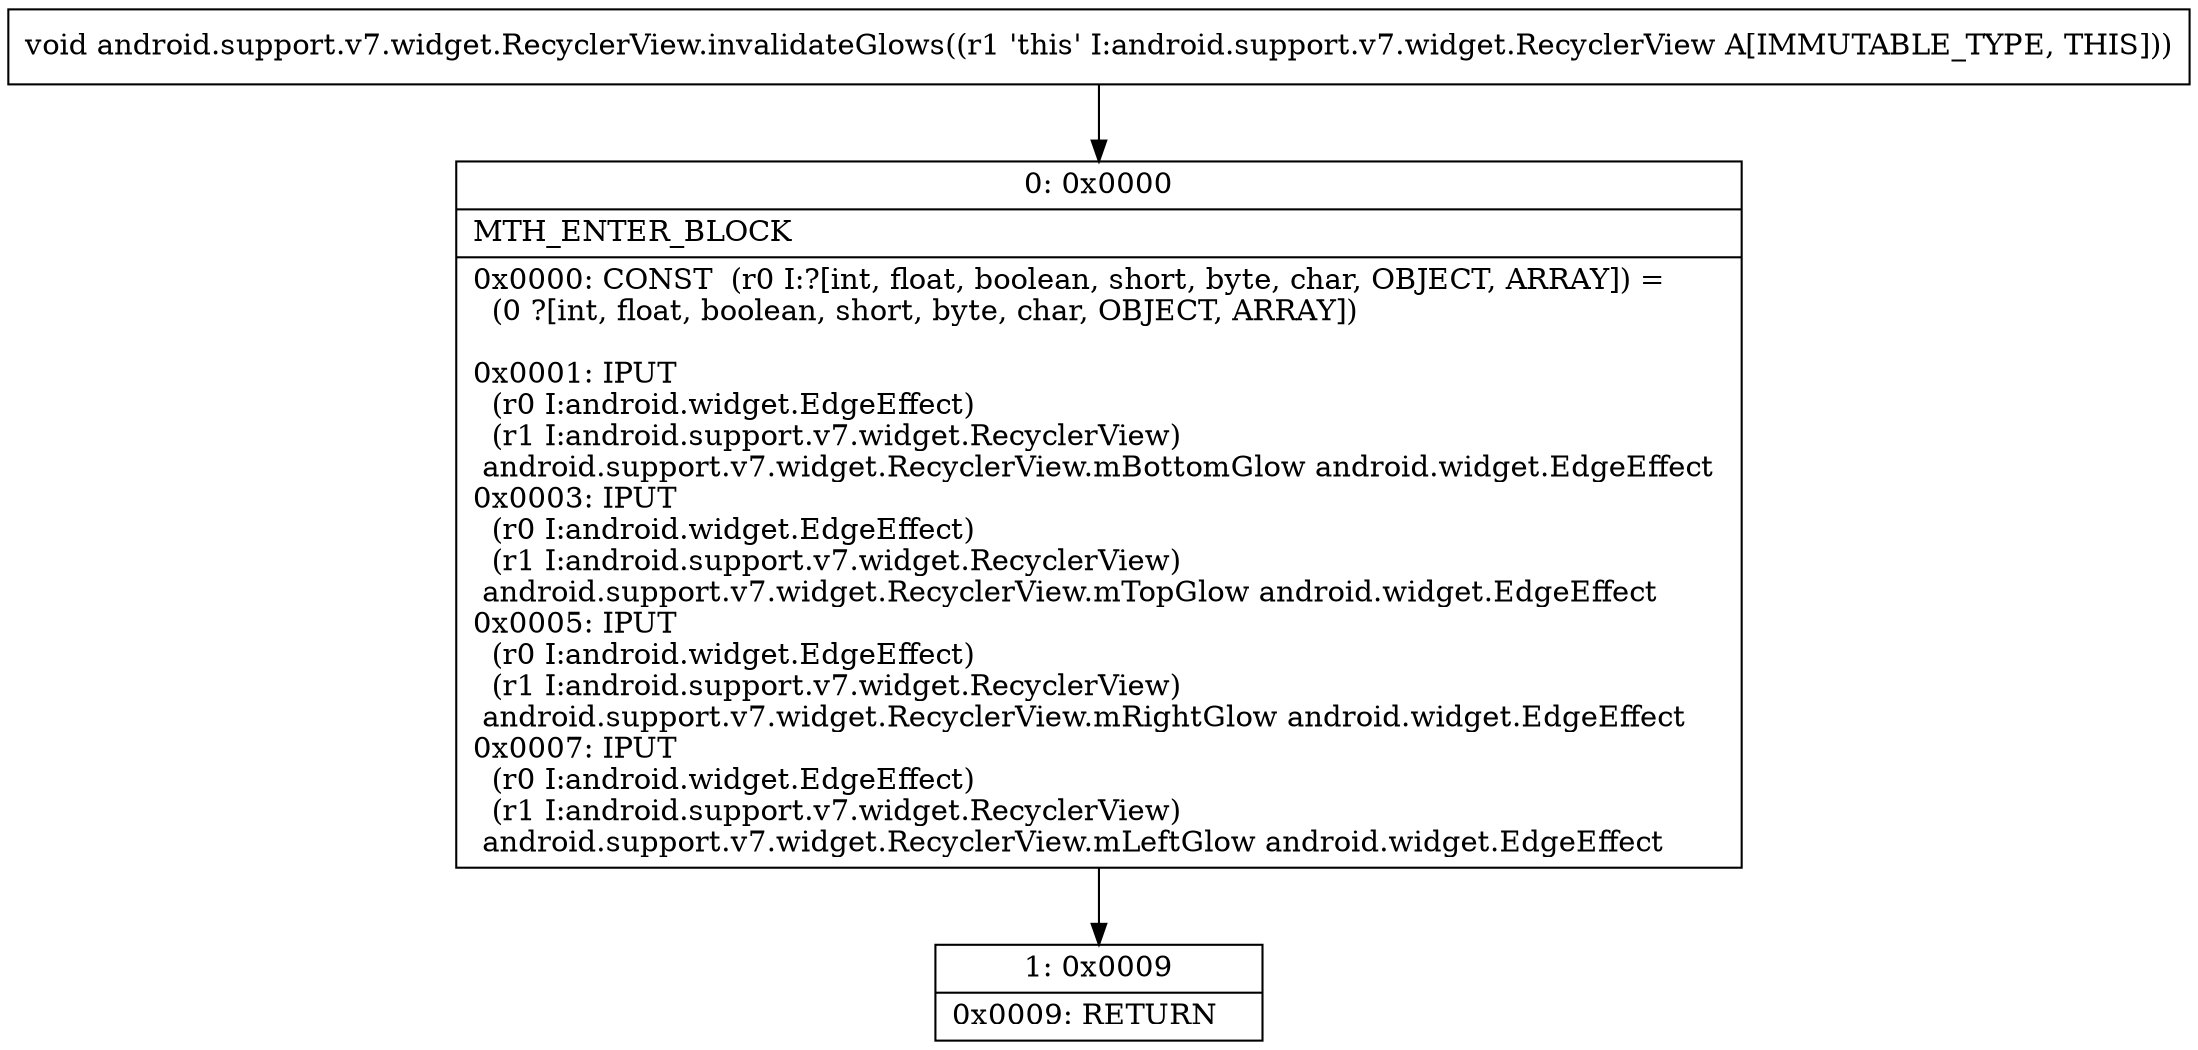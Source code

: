 digraph "CFG forandroid.support.v7.widget.RecyclerView.invalidateGlows()V" {
Node_0 [shape=record,label="{0\:\ 0x0000|MTH_ENTER_BLOCK\l|0x0000: CONST  (r0 I:?[int, float, boolean, short, byte, char, OBJECT, ARRAY]) = \l  (0 ?[int, float, boolean, short, byte, char, OBJECT, ARRAY])\l \l0x0001: IPUT  \l  (r0 I:android.widget.EdgeEffect)\l  (r1 I:android.support.v7.widget.RecyclerView)\l android.support.v7.widget.RecyclerView.mBottomGlow android.widget.EdgeEffect \l0x0003: IPUT  \l  (r0 I:android.widget.EdgeEffect)\l  (r1 I:android.support.v7.widget.RecyclerView)\l android.support.v7.widget.RecyclerView.mTopGlow android.widget.EdgeEffect \l0x0005: IPUT  \l  (r0 I:android.widget.EdgeEffect)\l  (r1 I:android.support.v7.widget.RecyclerView)\l android.support.v7.widget.RecyclerView.mRightGlow android.widget.EdgeEffect \l0x0007: IPUT  \l  (r0 I:android.widget.EdgeEffect)\l  (r1 I:android.support.v7.widget.RecyclerView)\l android.support.v7.widget.RecyclerView.mLeftGlow android.widget.EdgeEffect \l}"];
Node_1 [shape=record,label="{1\:\ 0x0009|0x0009: RETURN   \l}"];
MethodNode[shape=record,label="{void android.support.v7.widget.RecyclerView.invalidateGlows((r1 'this' I:android.support.v7.widget.RecyclerView A[IMMUTABLE_TYPE, THIS])) }"];
MethodNode -> Node_0;
Node_0 -> Node_1;
}

